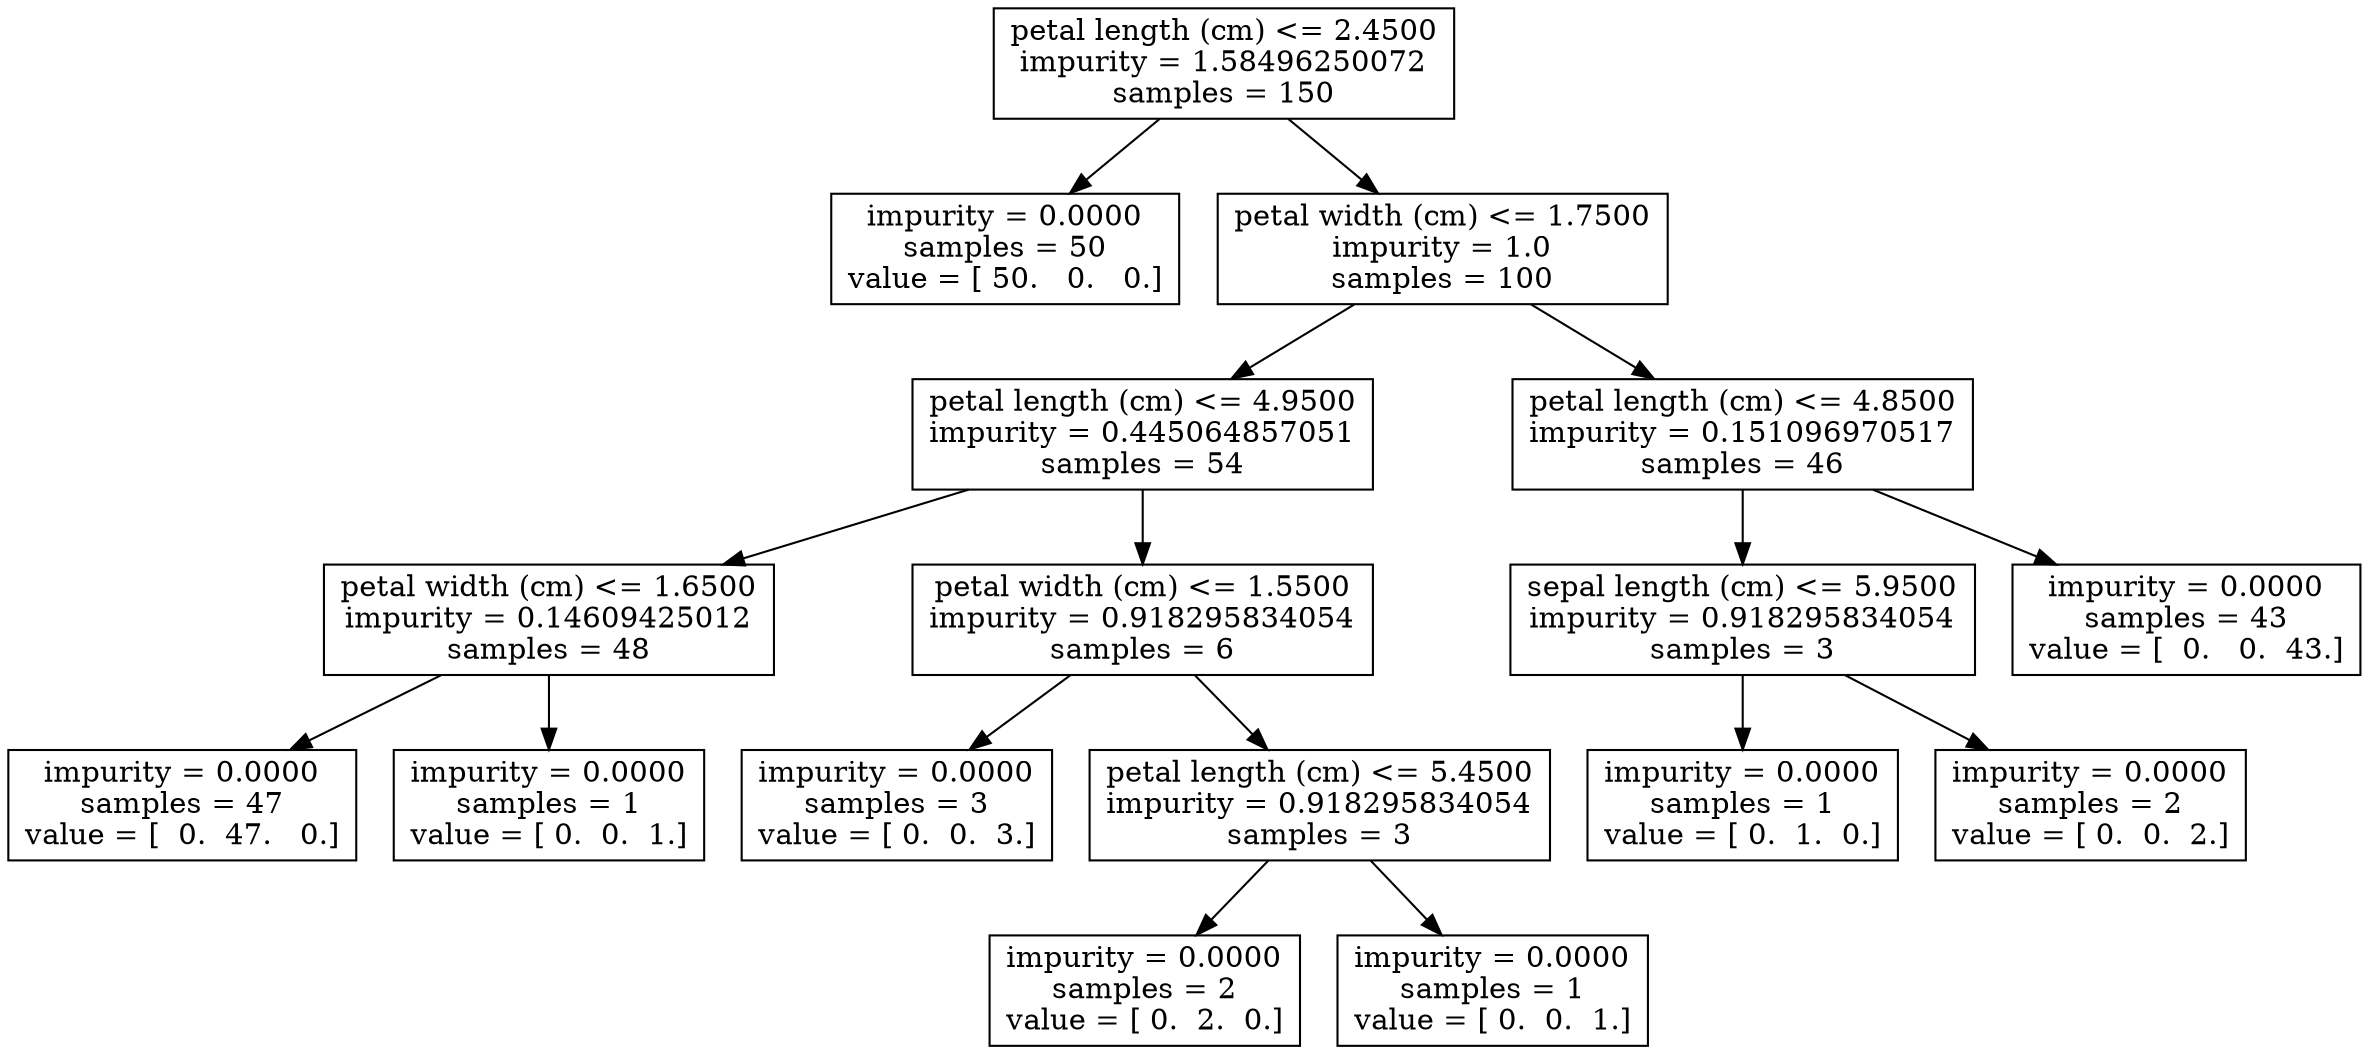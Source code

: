 digraph Tree {
0 [label="petal length (cm) <= 2.4500\nimpurity = 1.58496250072\nsamples = 150", shape="box"] ;
1 [label="impurity = 0.0000\nsamples = 50\nvalue = [ 50.   0.   0.]", shape="box"] ;
0 -> 1 ;
2 [label="petal width (cm) <= 1.7500\nimpurity = 1.0\nsamples = 100", shape="box"] ;
0 -> 2 ;
3 [label="petal length (cm) <= 4.9500\nimpurity = 0.445064857051\nsamples = 54", shape="box"] ;
2 -> 3 ;
4 [label="petal width (cm) <= 1.6500\nimpurity = 0.14609425012\nsamples = 48", shape="box"] ;
3 -> 4 ;
5 [label="impurity = 0.0000\nsamples = 47\nvalue = [  0.  47.   0.]", shape="box"] ;
4 -> 5 ;
6 [label="impurity = 0.0000\nsamples = 1\nvalue = [ 0.  0.  1.]", shape="box"] ;
4 -> 6 ;
7 [label="petal width (cm) <= 1.5500\nimpurity = 0.918295834054\nsamples = 6", shape="box"] ;
3 -> 7 ;
8 [label="impurity = 0.0000\nsamples = 3\nvalue = [ 0.  0.  3.]", shape="box"] ;
7 -> 8 ;
9 [label="petal length (cm) <= 5.4500\nimpurity = 0.918295834054\nsamples = 3", shape="box"] ;
7 -> 9 ;
10 [label="impurity = 0.0000\nsamples = 2\nvalue = [ 0.  2.  0.]", shape="box"] ;
9 -> 10 ;
11 [label="impurity = 0.0000\nsamples = 1\nvalue = [ 0.  0.  1.]", shape="box"] ;
9 -> 11 ;
12 [label="petal length (cm) <= 4.8500\nimpurity = 0.151096970517\nsamples = 46", shape="box"] ;
2 -> 12 ;
13 [label="sepal length (cm) <= 5.9500\nimpurity = 0.918295834054\nsamples = 3", shape="box"] ;
12 -> 13 ;
14 [label="impurity = 0.0000\nsamples = 1\nvalue = [ 0.  1.  0.]", shape="box"] ;
13 -> 14 ;
15 [label="impurity = 0.0000\nsamples = 2\nvalue = [ 0.  0.  2.]", shape="box"] ;
13 -> 15 ;
16 [label="impurity = 0.0000\nsamples = 43\nvalue = [  0.   0.  43.]", shape="box"] ;
12 -> 16 ;
}